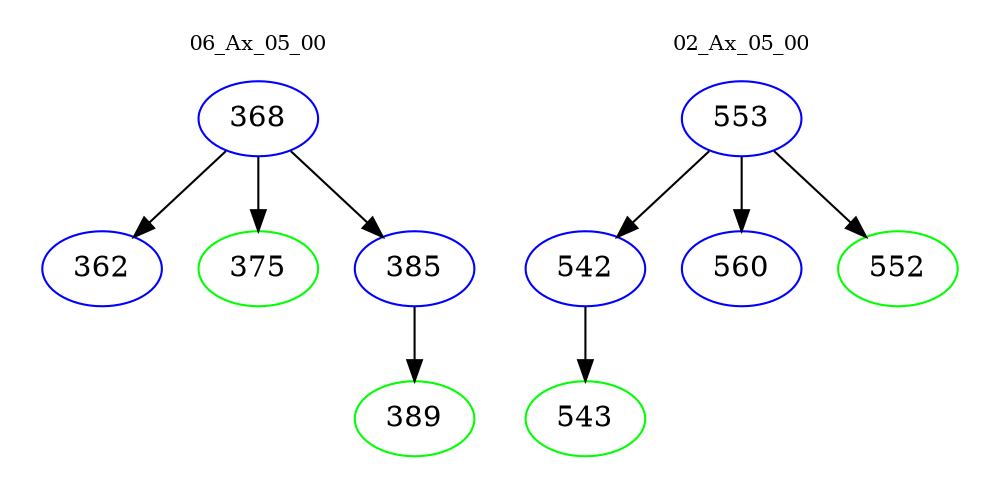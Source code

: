 digraph{
subgraph cluster_0 {
color = white
label = "06_Ax_05_00";
fontsize=10;
T0_368 [label="368", color="blue"]
T0_368 -> T0_362 [color="black"]
T0_362 [label="362", color="blue"]
T0_368 -> T0_375 [color="black"]
T0_375 [label="375", color="green"]
T0_368 -> T0_385 [color="black"]
T0_385 [label="385", color="blue"]
T0_385 -> T0_389 [color="black"]
T0_389 [label="389", color="green"]
}
subgraph cluster_1 {
color = white
label = "02_Ax_05_00";
fontsize=10;
T1_553 [label="553", color="blue"]
T1_553 -> T1_542 [color="black"]
T1_542 [label="542", color="blue"]
T1_542 -> T1_543 [color="black"]
T1_543 [label="543", color="green"]
T1_553 -> T1_560 [color="black"]
T1_560 [label="560", color="blue"]
T1_553 -> T1_552 [color="black"]
T1_552 [label="552", color="green"]
}
}
